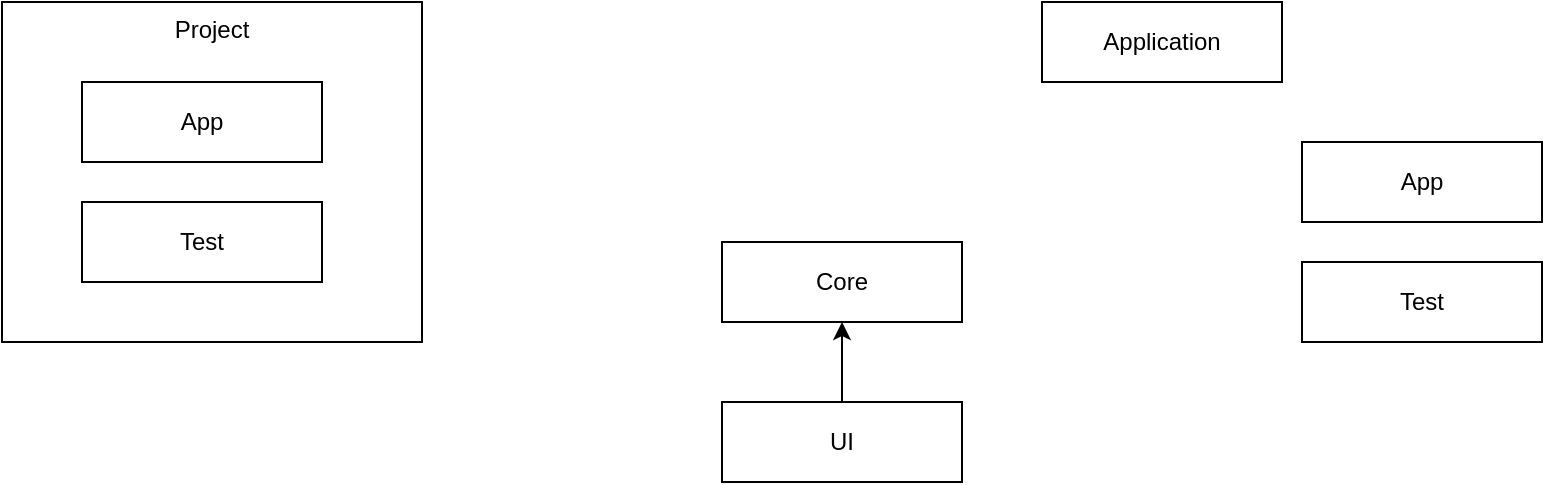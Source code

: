 <mxfile version="23.0.2" type="device" pages="2">
  <diagram name="ProjectArchitecture" id="sH5y8UuV2jy7LzNlFJff">
    <mxGraphModel dx="538" dy="348" grid="1" gridSize="10" guides="1" tooltips="1" connect="1" arrows="1" fold="1" page="1" pageScale="1" pageWidth="827" pageHeight="1169" math="0" shadow="0">
      <root>
        <mxCell id="0" />
        <mxCell id="1" parent="0" />
        <mxCell id="74vufDRYnCeWjaUShEgr-8" value="Project" style="rounded=0;whiteSpace=wrap;html=1;verticalAlign=top;" vertex="1" parent="1">
          <mxGeometry x="40" y="40" width="210" height="170" as="geometry" />
        </mxCell>
        <mxCell id="euyND1SK_juV61Kcde0z-3" value="" style="edgeStyle=orthogonalEdgeStyle;rounded=0;orthogonalLoop=1;jettySize=auto;html=1;" edge="1" parent="1" source="euyND1SK_juV61Kcde0z-1" target="euyND1SK_juV61Kcde0z-2">
          <mxGeometry relative="1" as="geometry" />
        </mxCell>
        <mxCell id="euyND1SK_juV61Kcde0z-1" value="UI" style="rounded=0;whiteSpace=wrap;html=1;" vertex="1" parent="1">
          <mxGeometry x="400" y="240" width="120" height="40" as="geometry" />
        </mxCell>
        <mxCell id="euyND1SK_juV61Kcde0z-2" value="Core" style="rounded=0;whiteSpace=wrap;html=1;" vertex="1" parent="1">
          <mxGeometry x="400" y="160" width="120" height="40" as="geometry" />
        </mxCell>
        <mxCell id="74vufDRYnCeWjaUShEgr-1" value="Application" style="rounded=0;whiteSpace=wrap;html=1;" vertex="1" parent="1">
          <mxGeometry x="560" y="40" width="120" height="40" as="geometry" />
        </mxCell>
        <mxCell id="74vufDRYnCeWjaUShEgr-4" value="Test" style="rounded=0;whiteSpace=wrap;html=1;" vertex="1" parent="1">
          <mxGeometry x="80" y="140" width="120" height="40" as="geometry" />
        </mxCell>
        <mxCell id="74vufDRYnCeWjaUShEgr-5" value="App" style="rounded=0;whiteSpace=wrap;html=1;" vertex="1" parent="1">
          <mxGeometry x="80" y="80" width="120" height="40" as="geometry" />
        </mxCell>
        <mxCell id="74vufDRYnCeWjaUShEgr-6" value="Test" style="rounded=0;whiteSpace=wrap;html=1;" vertex="1" parent="1">
          <mxGeometry x="690" y="170" width="120" height="40" as="geometry" />
        </mxCell>
        <mxCell id="74vufDRYnCeWjaUShEgr-7" value="App" style="rounded=0;whiteSpace=wrap;html=1;" vertex="1" parent="1">
          <mxGeometry x="690" y="110" width="120" height="40" as="geometry" />
        </mxCell>
      </root>
    </mxGraphModel>
  </diagram>
  <diagram id="Pd6KuUdqxhkdZXS_IZS1" name="UI">
    <mxGraphModel dx="538" dy="348" grid="1" gridSize="10" guides="1" tooltips="1" connect="1" arrows="1" fold="1" page="1" pageScale="1" pageWidth="827" pageHeight="1169" math="0" shadow="0">
      <root>
        <mxCell id="0" />
        <mxCell id="1" parent="0" />
        <mxCell id="fkMm3PpzQrmDI_ELSisv-2" value="" style="rounded=0;whiteSpace=wrap;html=1;" vertex="1" parent="1">
          <mxGeometry x="160" y="300" width="440" height="140" as="geometry" />
        </mxCell>
        <mxCell id="fkMm3PpzQrmDI_ELSisv-3" value="" style="rounded=0;whiteSpace=wrap;html=1;" vertex="1" parent="1">
          <mxGeometry x="160" y="280" width="440" height="20" as="geometry" />
        </mxCell>
        <mxCell id="fkMm3PpzQrmDI_ELSisv-4" value="" style="rounded=0;whiteSpace=wrap;html=1;fillColor=#a20025;fontColor=#ffffff;strokeColor=#6F0000;" vertex="1" parent="1">
          <mxGeometry x="580" y="280" width="20" height="20" as="geometry" />
        </mxCell>
        <mxCell id="fkMm3PpzQrmDI_ELSisv-5" value="" style="rounded=0;whiteSpace=wrap;html=1;" vertex="1" parent="1">
          <mxGeometry x="560" y="280" width="20" height="20" as="geometry" />
        </mxCell>
        <mxCell id="fkMm3PpzQrmDI_ELSisv-6" value="" style="rounded=0;whiteSpace=wrap;html=1;" vertex="1" parent="1">
          <mxGeometry x="540" y="280" width="20" height="20" as="geometry" />
        </mxCell>
        <mxCell id="fkMm3PpzQrmDI_ELSisv-7" value="Тип данных" style="rounded=0;whiteSpace=wrap;html=1;" vertex="1" parent="1">
          <mxGeometry x="160" y="300" width="90" height="20" as="geometry" />
        </mxCell>
        <mxCell id="fkMm3PpzQrmDI_ELSisv-8" value="Размер (байты)" style="rounded=0;whiteSpace=wrap;html=1;" vertex="1" parent="1">
          <mxGeometry x="250" y="300" width="110" height="20" as="geometry" />
        </mxCell>
        <mxCell id="fkMm3PpzQrmDI_ELSisv-9" value="Описание" style="rounded=0;whiteSpace=wrap;html=1;" vertex="1" parent="1">
          <mxGeometry x="460" y="300" width="140" height="20" as="geometry" />
        </mxCell>
        <mxCell id="fkMm3PpzQrmDI_ELSisv-10" value="Ограничения" style="rounded=0;whiteSpace=wrap;html=1;" vertex="1" parent="1">
          <mxGeometry x="360" y="300" width="100" height="20" as="geometry" />
        </mxCell>
        <mxCell id="fkMm3PpzQrmDI_ELSisv-17" value="Integer" style="rounded=0;whiteSpace=wrap;html=1;" vertex="1" parent="1">
          <mxGeometry x="160" y="320" width="90" height="20" as="geometry" />
        </mxCell>
        <mxCell id="fkMm3PpzQrmDI_ELSisv-18" value="4" style="rounded=0;whiteSpace=wrap;html=1;" vertex="1" parent="1">
          <mxGeometry x="250" y="320" width="110" height="20" as="geometry" />
        </mxCell>
        <mxCell id="fkMm3PpzQrmDI_ELSisv-19" value="Целочисленный тип" style="rounded=0;whiteSpace=wrap;html=1;" vertex="1" parent="1">
          <mxGeometry x="460" y="320" width="140" height="20" as="geometry" />
        </mxCell>
        <mxCell id="fkMm3PpzQrmDI_ELSisv-20" value="0..n" style="rounded=0;whiteSpace=wrap;html=1;" vertex="1" parent="1">
          <mxGeometry x="360" y="320" width="100" height="20" as="geometry" />
        </mxCell>
      </root>
    </mxGraphModel>
  </diagram>
</mxfile>

